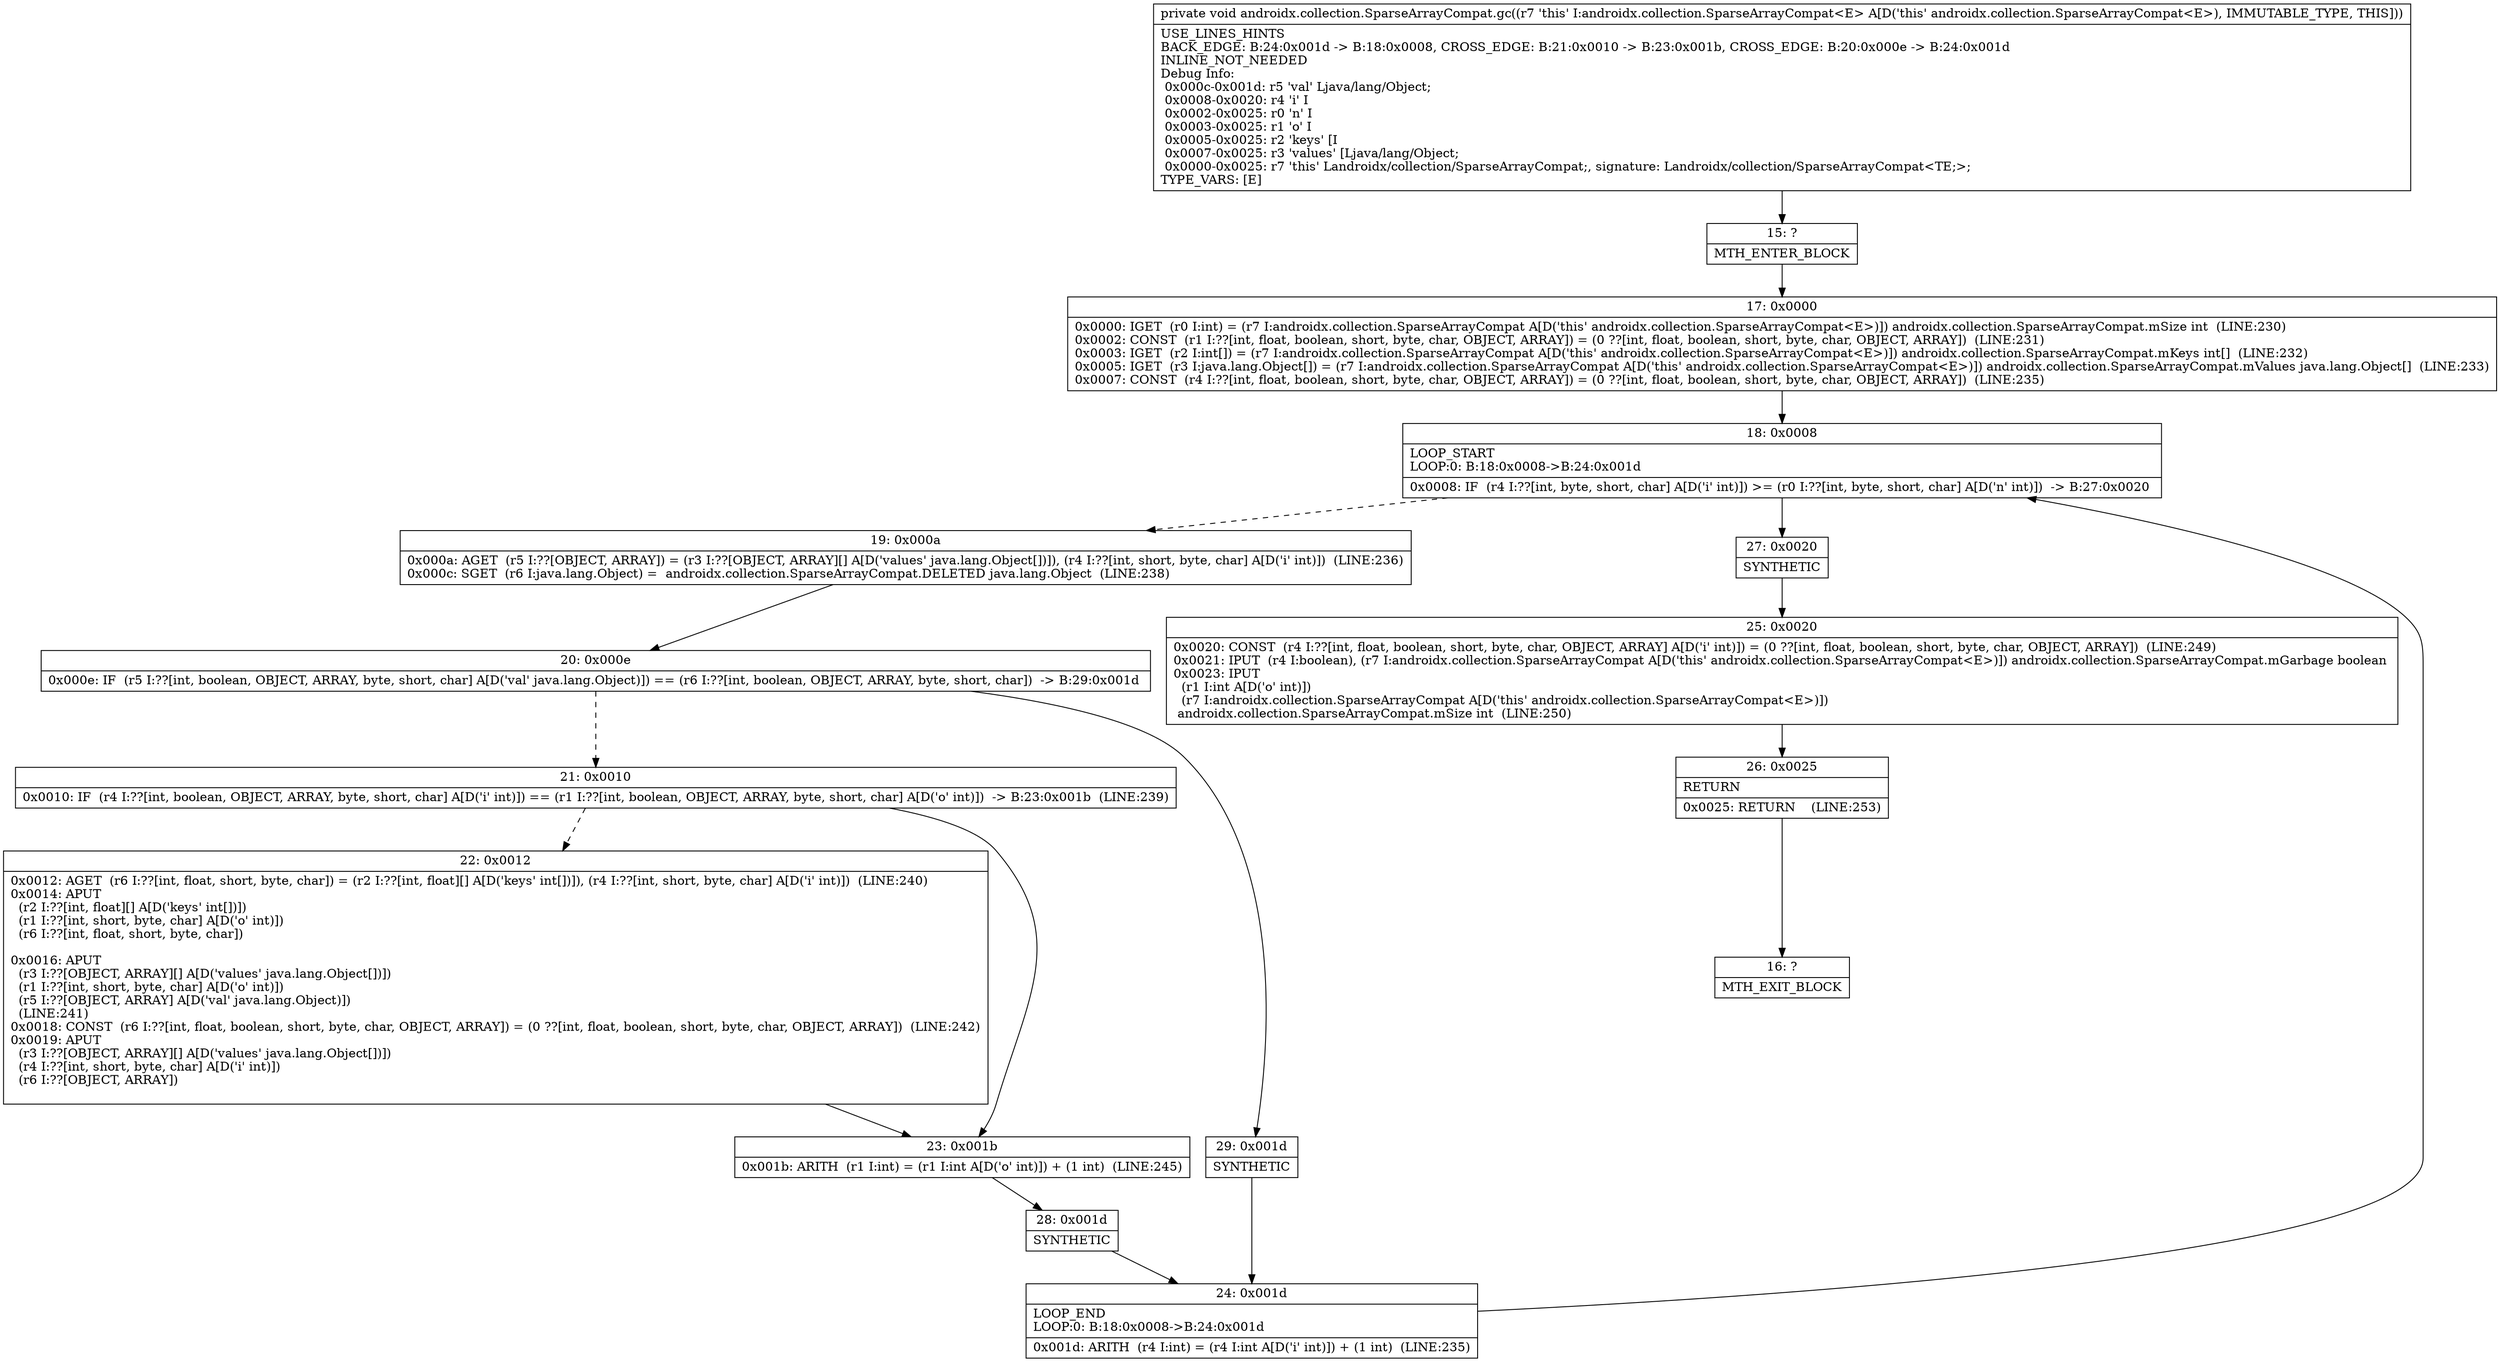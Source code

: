 digraph "CFG forandroidx.collection.SparseArrayCompat.gc()V" {
Node_15 [shape=record,label="{15\:\ ?|MTH_ENTER_BLOCK\l}"];
Node_17 [shape=record,label="{17\:\ 0x0000|0x0000: IGET  (r0 I:int) = (r7 I:androidx.collection.SparseArrayCompat A[D('this' androidx.collection.SparseArrayCompat\<E\>)]) androidx.collection.SparseArrayCompat.mSize int  (LINE:230)\l0x0002: CONST  (r1 I:??[int, float, boolean, short, byte, char, OBJECT, ARRAY]) = (0 ??[int, float, boolean, short, byte, char, OBJECT, ARRAY])  (LINE:231)\l0x0003: IGET  (r2 I:int[]) = (r7 I:androidx.collection.SparseArrayCompat A[D('this' androidx.collection.SparseArrayCompat\<E\>)]) androidx.collection.SparseArrayCompat.mKeys int[]  (LINE:232)\l0x0005: IGET  (r3 I:java.lang.Object[]) = (r7 I:androidx.collection.SparseArrayCompat A[D('this' androidx.collection.SparseArrayCompat\<E\>)]) androidx.collection.SparseArrayCompat.mValues java.lang.Object[]  (LINE:233)\l0x0007: CONST  (r4 I:??[int, float, boolean, short, byte, char, OBJECT, ARRAY]) = (0 ??[int, float, boolean, short, byte, char, OBJECT, ARRAY])  (LINE:235)\l}"];
Node_18 [shape=record,label="{18\:\ 0x0008|LOOP_START\lLOOP:0: B:18:0x0008\-\>B:24:0x001d\l|0x0008: IF  (r4 I:??[int, byte, short, char] A[D('i' int)]) \>= (r0 I:??[int, byte, short, char] A[D('n' int)])  \-\> B:27:0x0020 \l}"];
Node_19 [shape=record,label="{19\:\ 0x000a|0x000a: AGET  (r5 I:??[OBJECT, ARRAY]) = (r3 I:??[OBJECT, ARRAY][] A[D('values' java.lang.Object[])]), (r4 I:??[int, short, byte, char] A[D('i' int)])  (LINE:236)\l0x000c: SGET  (r6 I:java.lang.Object) =  androidx.collection.SparseArrayCompat.DELETED java.lang.Object  (LINE:238)\l}"];
Node_20 [shape=record,label="{20\:\ 0x000e|0x000e: IF  (r5 I:??[int, boolean, OBJECT, ARRAY, byte, short, char] A[D('val' java.lang.Object)]) == (r6 I:??[int, boolean, OBJECT, ARRAY, byte, short, char])  \-\> B:29:0x001d \l}"];
Node_21 [shape=record,label="{21\:\ 0x0010|0x0010: IF  (r4 I:??[int, boolean, OBJECT, ARRAY, byte, short, char] A[D('i' int)]) == (r1 I:??[int, boolean, OBJECT, ARRAY, byte, short, char] A[D('o' int)])  \-\> B:23:0x001b  (LINE:239)\l}"];
Node_22 [shape=record,label="{22\:\ 0x0012|0x0012: AGET  (r6 I:??[int, float, short, byte, char]) = (r2 I:??[int, float][] A[D('keys' int[])]), (r4 I:??[int, short, byte, char] A[D('i' int)])  (LINE:240)\l0x0014: APUT  \l  (r2 I:??[int, float][] A[D('keys' int[])])\l  (r1 I:??[int, short, byte, char] A[D('o' int)])\l  (r6 I:??[int, float, short, byte, char])\l \l0x0016: APUT  \l  (r3 I:??[OBJECT, ARRAY][] A[D('values' java.lang.Object[])])\l  (r1 I:??[int, short, byte, char] A[D('o' int)])\l  (r5 I:??[OBJECT, ARRAY] A[D('val' java.lang.Object)])\l  (LINE:241)\l0x0018: CONST  (r6 I:??[int, float, boolean, short, byte, char, OBJECT, ARRAY]) = (0 ??[int, float, boolean, short, byte, char, OBJECT, ARRAY])  (LINE:242)\l0x0019: APUT  \l  (r3 I:??[OBJECT, ARRAY][] A[D('values' java.lang.Object[])])\l  (r4 I:??[int, short, byte, char] A[D('i' int)])\l  (r6 I:??[OBJECT, ARRAY])\l \l}"];
Node_23 [shape=record,label="{23\:\ 0x001b|0x001b: ARITH  (r1 I:int) = (r1 I:int A[D('o' int)]) + (1 int)  (LINE:245)\l}"];
Node_28 [shape=record,label="{28\:\ 0x001d|SYNTHETIC\l}"];
Node_24 [shape=record,label="{24\:\ 0x001d|LOOP_END\lLOOP:0: B:18:0x0008\-\>B:24:0x001d\l|0x001d: ARITH  (r4 I:int) = (r4 I:int A[D('i' int)]) + (1 int)  (LINE:235)\l}"];
Node_29 [shape=record,label="{29\:\ 0x001d|SYNTHETIC\l}"];
Node_27 [shape=record,label="{27\:\ 0x0020|SYNTHETIC\l}"];
Node_25 [shape=record,label="{25\:\ 0x0020|0x0020: CONST  (r4 I:??[int, float, boolean, short, byte, char, OBJECT, ARRAY] A[D('i' int)]) = (0 ??[int, float, boolean, short, byte, char, OBJECT, ARRAY])  (LINE:249)\l0x0021: IPUT  (r4 I:boolean), (r7 I:androidx.collection.SparseArrayCompat A[D('this' androidx.collection.SparseArrayCompat\<E\>)]) androidx.collection.SparseArrayCompat.mGarbage boolean \l0x0023: IPUT  \l  (r1 I:int A[D('o' int)])\l  (r7 I:androidx.collection.SparseArrayCompat A[D('this' androidx.collection.SparseArrayCompat\<E\>)])\l androidx.collection.SparseArrayCompat.mSize int  (LINE:250)\l}"];
Node_26 [shape=record,label="{26\:\ 0x0025|RETURN\l|0x0025: RETURN    (LINE:253)\l}"];
Node_16 [shape=record,label="{16\:\ ?|MTH_EXIT_BLOCK\l}"];
MethodNode[shape=record,label="{private void androidx.collection.SparseArrayCompat.gc((r7 'this' I:androidx.collection.SparseArrayCompat\<E\> A[D('this' androidx.collection.SparseArrayCompat\<E\>), IMMUTABLE_TYPE, THIS]))  | USE_LINES_HINTS\lBACK_EDGE: B:24:0x001d \-\> B:18:0x0008, CROSS_EDGE: B:21:0x0010 \-\> B:23:0x001b, CROSS_EDGE: B:20:0x000e \-\> B:24:0x001d\lINLINE_NOT_NEEDED\lDebug Info:\l  0x000c\-0x001d: r5 'val' Ljava\/lang\/Object;\l  0x0008\-0x0020: r4 'i' I\l  0x0002\-0x0025: r0 'n' I\l  0x0003\-0x0025: r1 'o' I\l  0x0005\-0x0025: r2 'keys' [I\l  0x0007\-0x0025: r3 'values' [Ljava\/lang\/Object;\l  0x0000\-0x0025: r7 'this' Landroidx\/collection\/SparseArrayCompat;, signature: Landroidx\/collection\/SparseArrayCompat\<TE;\>;\lTYPE_VARS: [E]\l}"];
MethodNode -> Node_15;Node_15 -> Node_17;
Node_17 -> Node_18;
Node_18 -> Node_19[style=dashed];
Node_18 -> Node_27;
Node_19 -> Node_20;
Node_20 -> Node_21[style=dashed];
Node_20 -> Node_29;
Node_21 -> Node_22[style=dashed];
Node_21 -> Node_23;
Node_22 -> Node_23;
Node_23 -> Node_28;
Node_28 -> Node_24;
Node_24 -> Node_18;
Node_29 -> Node_24;
Node_27 -> Node_25;
Node_25 -> Node_26;
Node_26 -> Node_16;
}

